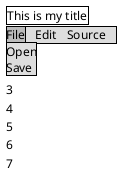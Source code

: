 {
  "sha1": "bsih21tehn9g3vw0j6vwlxte257rpvw",
  "insertion": {
    "when": "2024-05-30T20:48:22.150Z",
    "user": "plantuml@gmail.com"
  }
}
@startsalt
{
{# This is my title }
{* File | Edit | Source
File | Open | Save
}
1
2
3
4
5
6
7
}
@endsalt
